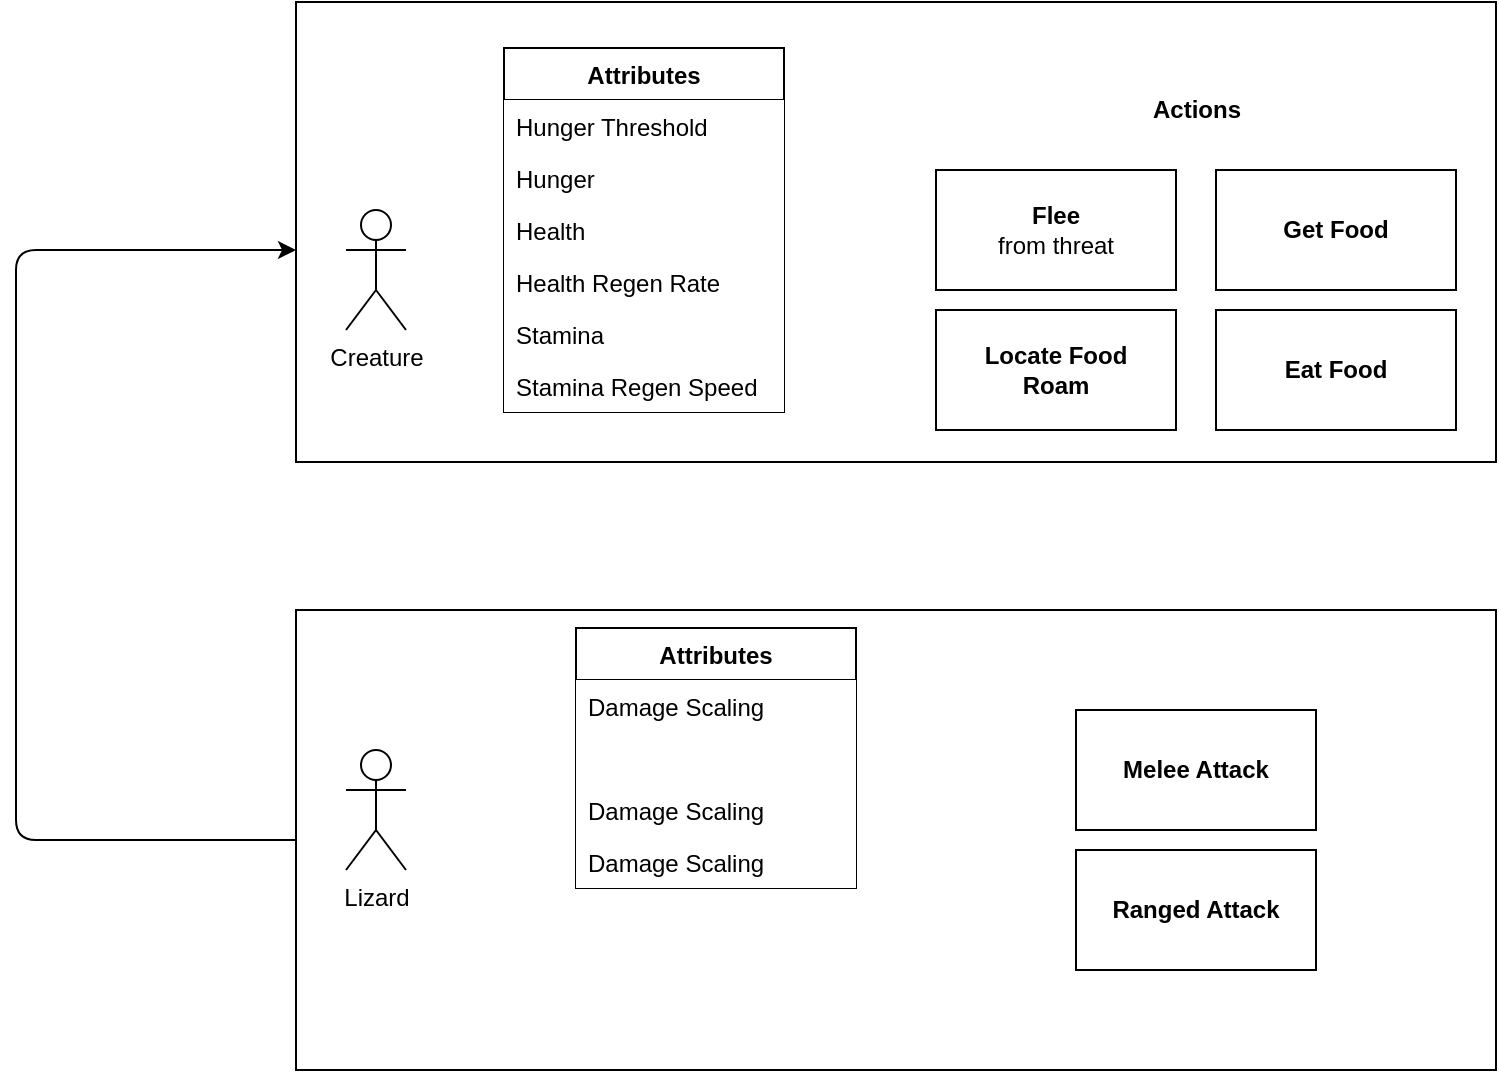 <mxfile version="14.4.2" type="github">
  <diagram id="sP1BEkB5rZuLdxHkqu5_" name="Page-1">
    <mxGraphModel dx="1426" dy="1977" grid="1" gridSize="10" guides="1" tooltips="1" connect="1" arrows="1" fold="1" page="1" pageScale="1" pageWidth="827" pageHeight="1169" math="0" shadow="0">
      <root>
        <mxCell id="0" />
        <mxCell id="1" parent="0" />
        <mxCell id="eLbIoZme7NKjvp2zswM4-26" value="" style="rounded=0;whiteSpace=wrap;html=1;fillColor=#ffffff;" vertex="1" parent="1">
          <mxGeometry x="170" y="290" width="600" height="230" as="geometry" />
        </mxCell>
        <mxCell id="eLbIoZme7NKjvp2zswM4-25" value="" style="rounded=0;whiteSpace=wrap;html=1;fillColor=#ffffff;" vertex="1" parent="1">
          <mxGeometry x="170" y="-14" width="600" height="230" as="geometry" />
        </mxCell>
        <mxCell id="eLbIoZme7NKjvp2zswM4-2" value="&lt;div&gt;Creature&lt;/div&gt;" style="shape=umlActor;verticalLabelPosition=bottom;verticalAlign=top;html=1;outlineConnect=0;" vertex="1" parent="1">
          <mxGeometry x="195" y="90" width="30" height="60" as="geometry" />
        </mxCell>
        <mxCell id="eLbIoZme7NKjvp2zswM4-3" value="&lt;div&gt;&lt;b&gt;Flee&lt;/b&gt;&lt;br&gt;&lt;/div&gt;&lt;div&gt;from threat&lt;br&gt;&lt;/div&gt;" style="rounded=0;whiteSpace=wrap;html=1;" vertex="1" parent="1">
          <mxGeometry x="490" y="70" width="120" height="60" as="geometry" />
        </mxCell>
        <mxCell id="eLbIoZme7NKjvp2zswM4-5" value="&lt;div&gt;&lt;b&gt;Locate Food&lt;/b&gt;&lt;/div&gt;&lt;div&gt;&lt;b&gt;Roam&lt;br&gt;&lt;/b&gt;&lt;/div&gt;" style="whiteSpace=wrap;html=1;" vertex="1" parent="1">
          <mxGeometry x="490" y="140" width="120" height="60" as="geometry" />
        </mxCell>
        <mxCell id="eLbIoZme7NKjvp2zswM4-6" value="&lt;b&gt;Eat Food&lt;br&gt;&lt;/b&gt;" style="whiteSpace=wrap;html=1;" vertex="1" parent="1">
          <mxGeometry x="630" y="140" width="120" height="60" as="geometry" />
        </mxCell>
        <mxCell id="eLbIoZme7NKjvp2zswM4-8" value="&lt;div&gt;&lt;b&gt;Get Food&lt;/b&gt;&lt;/div&gt;" style="whiteSpace=wrap;html=1;" vertex="1" parent="1">
          <mxGeometry x="630" y="70" width="120" height="60" as="geometry" />
        </mxCell>
        <mxCell id="eLbIoZme7NKjvp2zswM4-24" style="edgeStyle=orthogonalEdgeStyle;rounded=1;orthogonalLoop=1;jettySize=auto;html=1;exitX=0;exitY=0.5;exitDx=0;exitDy=0;" edge="1" parent="1" source="eLbIoZme7NKjvp2zswM4-26">
          <mxGeometry relative="1" as="geometry">
            <mxPoint x="170" y="110" as="targetPoint" />
            <Array as="points">
              <mxPoint x="30" y="405" />
              <mxPoint x="30" y="110" />
            </Array>
          </mxGeometry>
        </mxCell>
        <mxCell id="eLbIoZme7NKjvp2zswM4-10" value="&lt;div&gt;Lizard&lt;/div&gt;" style="shape=umlActor;verticalLabelPosition=bottom;verticalAlign=top;html=1;outlineConnect=0;" vertex="1" parent="1">
          <mxGeometry x="195" y="360" width="30" height="60" as="geometry" />
        </mxCell>
        <mxCell id="eLbIoZme7NKjvp2zswM4-11" value="&lt;b&gt;Melee Attack&lt;/b&gt;" style="whiteSpace=wrap;html=1;" vertex="1" parent="1">
          <mxGeometry x="560" y="340" width="120" height="60" as="geometry" />
        </mxCell>
        <mxCell id="eLbIoZme7NKjvp2zswM4-12" value="&lt;b&gt;Ranged Attack&lt;/b&gt;" style="whiteSpace=wrap;html=1;" vertex="1" parent="1">
          <mxGeometry x="560" y="410" width="120" height="60" as="geometry" />
        </mxCell>
        <mxCell id="eLbIoZme7NKjvp2zswM4-14" value="Attributes" style="swimlane;fontStyle=1;childLayout=stackLayout;horizontal=1;startSize=26;horizontalStack=0;resizeParent=1;resizeParentMax=0;resizeLast=0;collapsible=1;marginBottom=0;" vertex="1" parent="1">
          <mxGeometry x="274" y="9" width="140" height="182" as="geometry" />
        </mxCell>
        <mxCell id="eLbIoZme7NKjvp2zswM4-16" value="Hunger Threshold" style="text;strokeColor=none;align=left;verticalAlign=top;spacingLeft=4;spacingRight=4;overflow=hidden;rotatable=0;points=[[0,0.5],[1,0.5]];portConstraint=eastwest;fillColor=#ffffff;" vertex="1" parent="eLbIoZme7NKjvp2zswM4-14">
          <mxGeometry y="26" width="140" height="26" as="geometry" />
        </mxCell>
        <mxCell id="eLbIoZme7NKjvp2zswM4-15" value="Hunger" style="text;strokeColor=none;align=left;verticalAlign=top;spacingLeft=4;spacingRight=4;overflow=hidden;rotatable=0;points=[[0,0.5],[1,0.5]];portConstraint=eastwest;fillColor=#ffffff;" vertex="1" parent="eLbIoZme7NKjvp2zswM4-14">
          <mxGeometry y="52" width="140" height="26" as="geometry" />
        </mxCell>
        <mxCell id="eLbIoZme7NKjvp2zswM4-17" value="Health" style="text;strokeColor=none;align=left;verticalAlign=top;spacingLeft=4;spacingRight=4;overflow=hidden;rotatable=0;points=[[0,0.5],[1,0.5]];portConstraint=eastwest;fillColor=#ffffff;" vertex="1" parent="eLbIoZme7NKjvp2zswM4-14">
          <mxGeometry y="78" width="140" height="26" as="geometry" />
        </mxCell>
        <mxCell id="eLbIoZme7NKjvp2zswM4-18" value="Health Regen Rate" style="text;strokeColor=none;align=left;verticalAlign=top;spacingLeft=4;spacingRight=4;overflow=hidden;rotatable=0;points=[[0,0.5],[1,0.5]];portConstraint=eastwest;fillColor=#ffffff;" vertex="1" parent="eLbIoZme7NKjvp2zswM4-14">
          <mxGeometry y="104" width="140" height="26" as="geometry" />
        </mxCell>
        <mxCell id="eLbIoZme7NKjvp2zswM4-19" value="Stamina" style="text;strokeColor=none;align=left;verticalAlign=top;spacingLeft=4;spacingRight=4;overflow=hidden;rotatable=0;points=[[0,0.5],[1,0.5]];portConstraint=eastwest;fillColor=#ffffff;" vertex="1" parent="eLbIoZme7NKjvp2zswM4-14">
          <mxGeometry y="130" width="140" height="26" as="geometry" />
        </mxCell>
        <mxCell id="eLbIoZme7NKjvp2zswM4-20" value="Stamina Regen Speed" style="text;strokeColor=none;align=left;verticalAlign=top;spacingLeft=4;spacingRight=4;overflow=hidden;rotatable=0;points=[[0,0.5],[1,0.5]];portConstraint=eastwest;fillColor=#ffffff;" vertex="1" parent="eLbIoZme7NKjvp2zswM4-14">
          <mxGeometry y="156" width="140" height="26" as="geometry" />
        </mxCell>
        <mxCell id="eLbIoZme7NKjvp2zswM4-22" value="&lt;div&gt;Actions&lt;/div&gt;" style="text;html=1;align=center;verticalAlign=middle;resizable=0;points=[];autosize=1;fontStyle=1" vertex="1" parent="1">
          <mxGeometry x="590" y="30" width="60" height="20" as="geometry" />
        </mxCell>
        <mxCell id="eLbIoZme7NKjvp2zswM4-28" value="Attributes" style="swimlane;fontStyle=1;childLayout=stackLayout;horizontal=1;startSize=26;horizontalStack=0;resizeParent=1;resizeParentMax=0;resizeLast=0;collapsible=1;marginBottom=0;" vertex="1" parent="1">
          <mxGeometry x="310" y="299" width="140" height="130" as="geometry" />
        </mxCell>
        <mxCell id="eLbIoZme7NKjvp2zswM4-33" value="Damage Scaling" style="text;strokeColor=none;align=left;verticalAlign=top;spacingLeft=4;spacingRight=4;overflow=hidden;rotatable=0;points=[[0,0.5],[1,0.5]];portConstraint=eastwest;fillColor=#ffffff;" vertex="1" parent="eLbIoZme7NKjvp2zswM4-28">
          <mxGeometry y="26" width="140" height="26" as="geometry" />
        </mxCell>
        <mxCell id="eLbIoZme7NKjvp2zswM4-38" value="" style="text;strokeColor=none;align=left;verticalAlign=top;spacingLeft=4;spacingRight=4;overflow=hidden;rotatable=0;points=[[0,0.5],[1,0.5]];portConstraint=eastwest;fillColor=#ffffff;" vertex="1" parent="eLbIoZme7NKjvp2zswM4-28">
          <mxGeometry y="52" width="140" height="26" as="geometry" />
        </mxCell>
        <mxCell id="eLbIoZme7NKjvp2zswM4-39" value="Damage Scaling" style="text;strokeColor=none;align=left;verticalAlign=top;spacingLeft=4;spacingRight=4;overflow=hidden;rotatable=0;points=[[0,0.5],[1,0.5]];portConstraint=eastwest;fillColor=#ffffff;" vertex="1" parent="eLbIoZme7NKjvp2zswM4-28">
          <mxGeometry y="78" width="140" height="26" as="geometry" />
        </mxCell>
        <mxCell id="eLbIoZme7NKjvp2zswM4-40" value="Damage Scaling" style="text;strokeColor=none;align=left;verticalAlign=top;spacingLeft=4;spacingRight=4;overflow=hidden;rotatable=0;points=[[0,0.5],[1,0.5]];portConstraint=eastwest;fillColor=#ffffff;" vertex="1" parent="eLbIoZme7NKjvp2zswM4-28">
          <mxGeometry y="104" width="140" height="26" as="geometry" />
        </mxCell>
      </root>
    </mxGraphModel>
  </diagram>
</mxfile>
